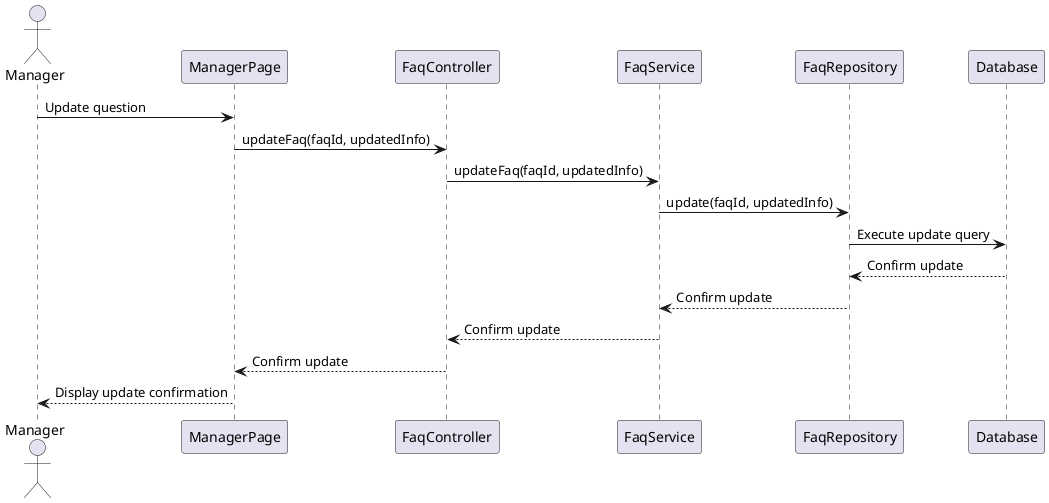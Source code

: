 @startuml
actor Manager

Manager -> ManagerPage: Update question
ManagerPage -> FaqController: updateFaq(faqId, updatedInfo)
FaqController -> FaqService: updateFaq(faqId, updatedInfo)
FaqService -> FaqRepository: update(faqId, updatedInfo)
FaqRepository -> Database: Execute update query
Database --> FaqRepository: Confirm update
FaqRepository --> FaqService: Confirm update
FaqService --> FaqController: Confirm update
FaqController --> ManagerPage: Confirm update
ManagerPage --> Manager: Display update confirmation
@enduml
